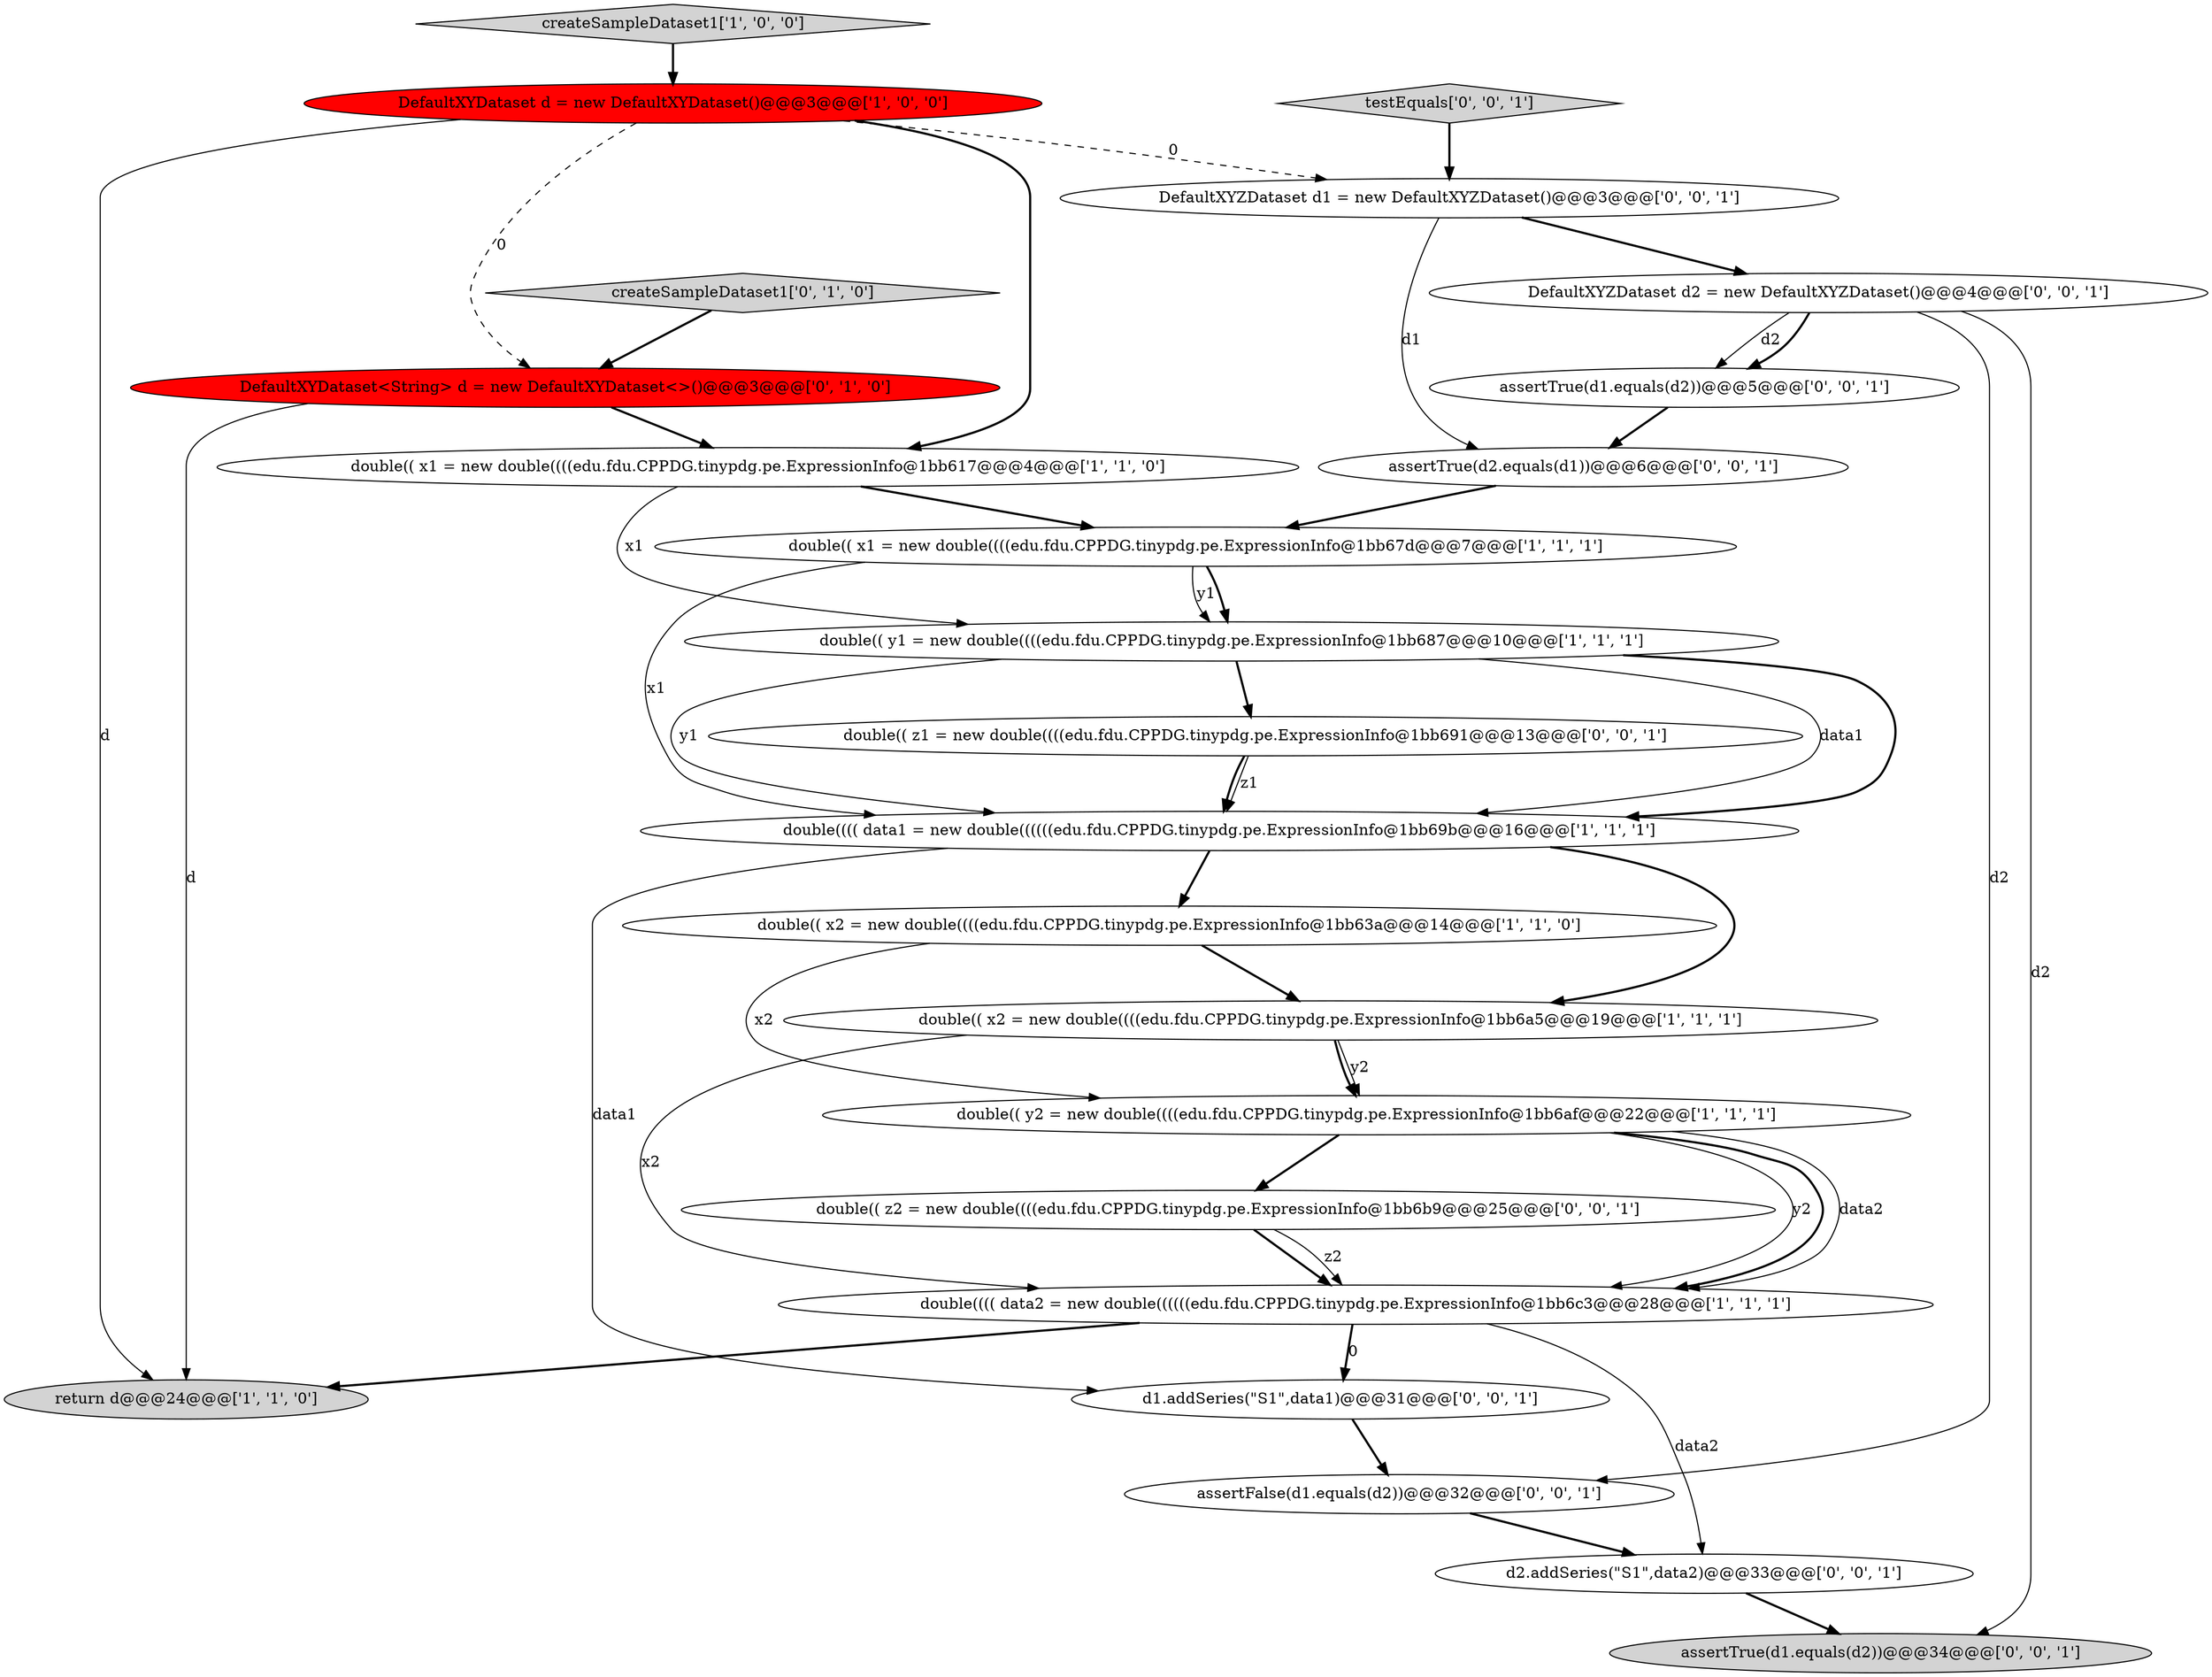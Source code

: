 digraph {
2 [style = filled, label = "createSampleDataset1['1', '0', '0']", fillcolor = lightgray, shape = diamond image = "AAA0AAABBB1BBB"];
6 [style = filled, label = "double(( x1 = new double((((edu.fdu.CPPDG.tinypdg.pe.ExpressionInfo@1bb617@@@4@@@['1', '1', '0']", fillcolor = white, shape = ellipse image = "AAA0AAABBB1BBB"];
3 [style = filled, label = "double(( x2 = new double((((edu.fdu.CPPDG.tinypdg.pe.ExpressionInfo@1bb63a@@@14@@@['1', '1', '0']", fillcolor = white, shape = ellipse image = "AAA0AAABBB1BBB"];
22 [style = filled, label = "double(( z2 = new double((((edu.fdu.CPPDG.tinypdg.pe.ExpressionInfo@1bb6b9@@@25@@@['0', '0', '1']", fillcolor = white, shape = ellipse image = "AAA0AAABBB3BBB"];
15 [style = filled, label = "d2.addSeries(\"S1\",data2)@@@33@@@['0', '0', '1']", fillcolor = white, shape = ellipse image = "AAA0AAABBB3BBB"];
20 [style = filled, label = "DefaultXYZDataset d2 = new DefaultXYZDataset()@@@4@@@['0', '0', '1']", fillcolor = white, shape = ellipse image = "AAA0AAABBB3BBB"];
5 [style = filled, label = "double(((( data1 = new double((((((edu.fdu.CPPDG.tinypdg.pe.ExpressionInfo@1bb69b@@@16@@@['1', '1', '1']", fillcolor = white, shape = ellipse image = "AAA0AAABBB1BBB"];
19 [style = filled, label = "DefaultXYZDataset d1 = new DefaultXYZDataset()@@@3@@@['0', '0', '1']", fillcolor = white, shape = ellipse image = "AAA0AAABBB3BBB"];
1 [style = filled, label = "double(( y1 = new double((((edu.fdu.CPPDG.tinypdg.pe.ExpressionInfo@1bb687@@@10@@@['1', '1', '1']", fillcolor = white, shape = ellipse image = "AAA0AAABBB1BBB"];
8 [style = filled, label = "double(( x2 = new double((((edu.fdu.CPPDG.tinypdg.pe.ExpressionInfo@1bb6a5@@@19@@@['1', '1', '1']", fillcolor = white, shape = ellipse image = "AAA0AAABBB1BBB"];
14 [style = filled, label = "testEquals['0', '0', '1']", fillcolor = lightgray, shape = diamond image = "AAA0AAABBB3BBB"];
0 [style = filled, label = "DefaultXYDataset d = new DefaultXYDataset()@@@3@@@['1', '0', '0']", fillcolor = red, shape = ellipse image = "AAA1AAABBB1BBB"];
13 [style = filled, label = "assertTrue(d1.equals(d2))@@@34@@@['0', '0', '1']", fillcolor = lightgray, shape = ellipse image = "AAA0AAABBB3BBB"];
18 [style = filled, label = "assertTrue(d1.equals(d2))@@@5@@@['0', '0', '1']", fillcolor = white, shape = ellipse image = "AAA0AAABBB3BBB"];
12 [style = filled, label = "createSampleDataset1['0', '1', '0']", fillcolor = lightgray, shape = diamond image = "AAA0AAABBB2BBB"];
16 [style = filled, label = "assertTrue(d2.equals(d1))@@@6@@@['0', '0', '1']", fillcolor = white, shape = ellipse image = "AAA0AAABBB3BBB"];
9 [style = filled, label = "return d@@@24@@@['1', '1', '0']", fillcolor = lightgray, shape = ellipse image = "AAA0AAABBB1BBB"];
21 [style = filled, label = "assertFalse(d1.equals(d2))@@@32@@@['0', '0', '1']", fillcolor = white, shape = ellipse image = "AAA0AAABBB3BBB"];
17 [style = filled, label = "double(( z1 = new double((((edu.fdu.CPPDG.tinypdg.pe.ExpressionInfo@1bb691@@@13@@@['0', '0', '1']", fillcolor = white, shape = ellipse image = "AAA0AAABBB3BBB"];
23 [style = filled, label = "d1.addSeries(\"S1\",data1)@@@31@@@['0', '0', '1']", fillcolor = white, shape = ellipse image = "AAA0AAABBB3BBB"];
7 [style = filled, label = "double(((( data2 = new double((((((edu.fdu.CPPDG.tinypdg.pe.ExpressionInfo@1bb6c3@@@28@@@['1', '1', '1']", fillcolor = white, shape = ellipse image = "AAA0AAABBB1BBB"];
4 [style = filled, label = "double(( y2 = new double((((edu.fdu.CPPDG.tinypdg.pe.ExpressionInfo@1bb6af@@@22@@@['1', '1', '1']", fillcolor = white, shape = ellipse image = "AAA0AAABBB1BBB"];
11 [style = filled, label = "DefaultXYDataset<String> d = new DefaultXYDataset<>()@@@3@@@['0', '1', '0']", fillcolor = red, shape = ellipse image = "AAA1AAABBB2BBB"];
10 [style = filled, label = "double(( x1 = new double((((edu.fdu.CPPDG.tinypdg.pe.ExpressionInfo@1bb67d@@@7@@@['1', '1', '1']", fillcolor = white, shape = ellipse image = "AAA0AAABBB1BBB"];
1->5 [style = bold, label=""];
5->3 [style = bold, label=""];
5->8 [style = bold, label=""];
17->5 [style = bold, label=""];
15->13 [style = bold, label=""];
5->23 [style = solid, label="data1"];
7->23 [style = dashed, label="0"];
10->1 [style = solid, label="y1"];
3->4 [style = solid, label="x2"];
0->6 [style = bold, label=""];
16->10 [style = bold, label=""];
19->16 [style = solid, label="d1"];
7->15 [style = solid, label="data2"];
0->19 [style = dashed, label="0"];
19->20 [style = bold, label=""];
21->15 [style = bold, label=""];
11->6 [style = bold, label=""];
20->18 [style = solid, label="d2"];
12->11 [style = bold, label=""];
8->4 [style = solid, label="y2"];
14->19 [style = bold, label=""];
0->11 [style = dashed, label="0"];
1->5 [style = solid, label="y1"];
4->7 [style = solid, label="y2"];
22->7 [style = bold, label=""];
4->7 [style = bold, label=""];
1->17 [style = bold, label=""];
7->9 [style = bold, label=""];
20->18 [style = bold, label=""];
2->0 [style = bold, label=""];
20->13 [style = solid, label="d2"];
22->7 [style = solid, label="z2"];
1->5 [style = solid, label="data1"];
23->21 [style = bold, label=""];
3->8 [style = bold, label=""];
6->10 [style = bold, label=""];
7->23 [style = bold, label=""];
10->5 [style = solid, label="x1"];
17->5 [style = solid, label="z1"];
20->21 [style = solid, label="d2"];
11->9 [style = solid, label="d"];
8->4 [style = bold, label=""];
8->7 [style = solid, label="x2"];
6->1 [style = solid, label="x1"];
10->1 [style = bold, label=""];
4->22 [style = bold, label=""];
0->9 [style = solid, label="d"];
4->7 [style = solid, label="data2"];
18->16 [style = bold, label=""];
}
